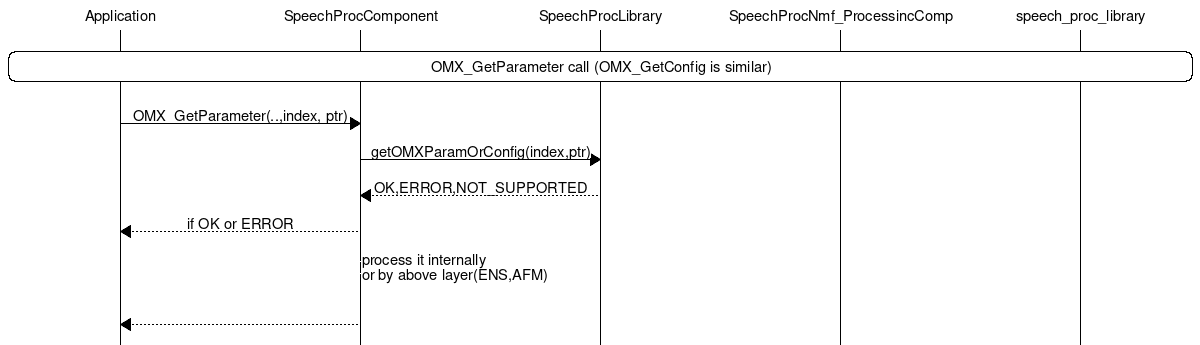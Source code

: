 msc {
		width=1200;
		Application,SpeechProcComponent,SpeechProcLibrary,SpeechProcNmf_ProcessincComp,speech_proc_library;
    |||;
		Application rbox speech_proc_library [label="OMX_GetParameter call (OMX_GetConfig is similar)"];
		|||;
		Application => SpeechProcComponent [label ="OMX_GetParameter(..,index, ptr)"];

		SpeechProcComponent => SpeechProcLibrary [label="getOMXParamOrConfig(index,ptr)"];
	  SpeechProcLibrary >> SpeechProcComponent [label="OK,ERROR,NOT_SUPPORTED"];
		SpeechProcComponent >> Application [label="if OK or ERROR"];
		SpeechProcComponent => SpeechProcComponent [label="process it internally\nor by above layer(ENS,AFM)", linecolor="white"];
		|||;

		SpeechProcComponent >> Application;
}
